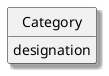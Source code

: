 @startuml
skinparam monochrome false
hide circle
skinparam packageStyle rectangle
skinparam shadowing true
left to right direction
skinparam classAttributeIconSize 0
hide methods

class Category {
    designation
}

@enduml